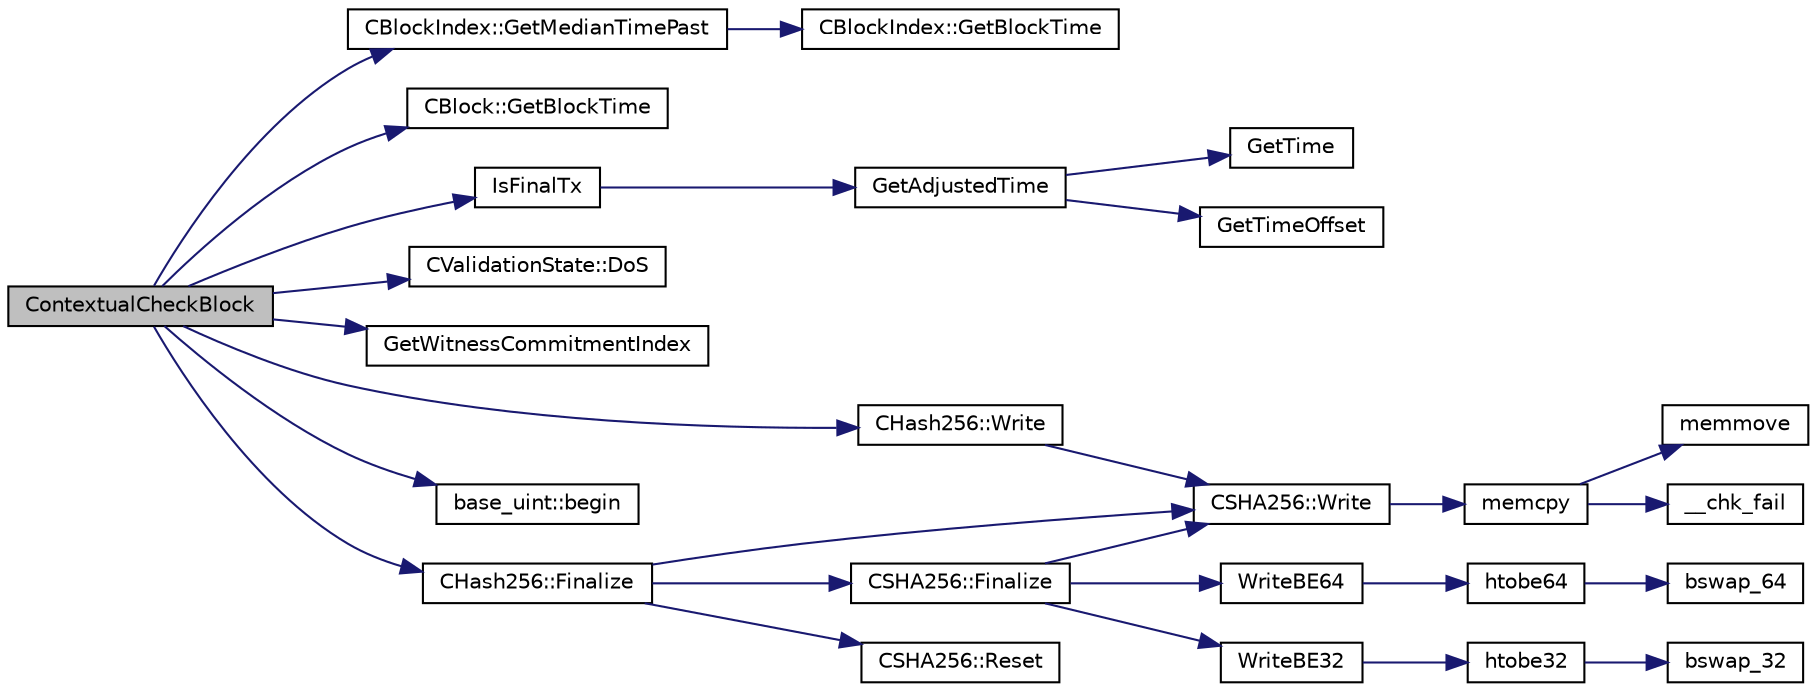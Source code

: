 digraph "ContextualCheckBlock"
{
  edge [fontname="Helvetica",fontsize="10",labelfontname="Helvetica",labelfontsize="10"];
  node [fontname="Helvetica",fontsize="10",shape=record];
  rankdir="LR";
  Node2451 [label="ContextualCheckBlock",height=0.2,width=0.4,color="black", fillcolor="grey75", style="filled", fontcolor="black"];
  Node2451 -> Node2452 [color="midnightblue",fontsize="10",style="solid",fontname="Helvetica"];
  Node2452 [label="CBlockIndex::GetMedianTimePast",height=0.2,width=0.4,color="black", fillcolor="white", style="filled",URL="$d3/dbd/class_c_block_index.html#aa9bd0ab02cf8b9c866618cee3a5a0583"];
  Node2452 -> Node2453 [color="midnightblue",fontsize="10",style="solid",fontname="Helvetica"];
  Node2453 [label="CBlockIndex::GetBlockTime",height=0.2,width=0.4,color="black", fillcolor="white", style="filled",URL="$d3/dbd/class_c_block_index.html#a9fe0d4463c07c466f66252e8eec25f5c"];
  Node2451 -> Node2454 [color="midnightblue",fontsize="10",style="solid",fontname="Helvetica"];
  Node2454 [label="CBlock::GetBlockTime",height=0.2,width=0.4,color="black", fillcolor="white", style="filled",URL="$d3/d51/class_c_block.html#a4fa8201373b08e0ee4b4c678b8f2c4aa"];
  Node2451 -> Node2455 [color="midnightblue",fontsize="10",style="solid",fontname="Helvetica"];
  Node2455 [label="IsFinalTx",height=0.2,width=0.4,color="black", fillcolor="white", style="filled",URL="$df/d0a/main_8cpp.html#adc332cd7ac94e639bb4239618341be19"];
  Node2455 -> Node2456 [color="midnightblue",fontsize="10",style="solid",fontname="Helvetica"];
  Node2456 [label="GetAdjustedTime",height=0.2,width=0.4,color="black", fillcolor="white", style="filled",URL="$df/d2d/util_8cpp.html#a09f81b9c7650f898cf3cf305b87547e6"];
  Node2456 -> Node2457 [color="midnightblue",fontsize="10",style="solid",fontname="Helvetica"];
  Node2457 [label="GetTime",height=0.2,width=0.4,color="black", fillcolor="white", style="filled",URL="$df/d2d/util_8cpp.html#a46fac5fba8ba905b5f9acb364f5d8c6f"];
  Node2456 -> Node2458 [color="midnightblue",fontsize="10",style="solid",fontname="Helvetica"];
  Node2458 [label="GetTimeOffset",height=0.2,width=0.4,color="black", fillcolor="white", style="filled",URL="$df/d2d/util_8cpp.html#a50ca5344c75631267633f15cfe5e983e"];
  Node2451 -> Node2459 [color="midnightblue",fontsize="10",style="solid",fontname="Helvetica"];
  Node2459 [label="CValidationState::DoS",height=0.2,width=0.4,color="black", fillcolor="white", style="filled",URL="$d5/df6/class_c_validation_state.html#a3c6786d00da8d1c5df25b4c3876409e8"];
  Node2451 -> Node2460 [color="midnightblue",fontsize="10",style="solid",fontname="Helvetica"];
  Node2460 [label="GetWitnessCommitmentIndex",height=0.2,width=0.4,color="black", fillcolor="white", style="filled",URL="$dd/d7d/validation_8cpp.html#aefbbe9094bd65ee8f223534a7dfe9987"];
  Node2451 -> Node2461 [color="midnightblue",fontsize="10",style="solid",fontname="Helvetica"];
  Node2461 [label="CHash256::Write",height=0.2,width=0.4,color="black", fillcolor="white", style="filled",URL="$d4/dec/class_c_hash256.html#a9cc25033c6435cb28e2e8e377c949a7a"];
  Node2461 -> Node2462 [color="midnightblue",fontsize="10",style="solid",fontname="Helvetica"];
  Node2462 [label="CSHA256::Write",height=0.2,width=0.4,color="black", fillcolor="white", style="filled",URL="$d7/d2e/class_c_s_h_a256.html#a9d7de520a562655da85349372820c883"];
  Node2462 -> Node2463 [color="midnightblue",fontsize="10",style="solid",fontname="Helvetica"];
  Node2463 [label="memcpy",height=0.2,width=0.4,color="black", fillcolor="white", style="filled",URL="$d5/d9f/glibc__compat_8cpp.html#a0f46826ab0466591e136db24394923cf"];
  Node2463 -> Node2464 [color="midnightblue",fontsize="10",style="solid",fontname="Helvetica"];
  Node2464 [label="memmove",height=0.2,width=0.4,color="black", fillcolor="white", style="filled",URL="$d5/d9f/glibc__compat_8cpp.html#a9778d49e9029dd75bc53ecbbf9f5e9a1"];
  Node2463 -> Node2465 [color="midnightblue",fontsize="10",style="solid",fontname="Helvetica"];
  Node2465 [label="__chk_fail",height=0.2,width=0.4,color="black", fillcolor="white", style="filled",URL="$d5/d9f/glibc__compat_8cpp.html#a424ac71631da5ada2976630ff67051d1"];
  Node2451 -> Node2466 [color="midnightblue",fontsize="10",style="solid",fontname="Helvetica"];
  Node2466 [label="base_uint::begin",height=0.2,width=0.4,color="black", fillcolor="white", style="filled",URL="$da/df7/classbase__uint.html#aaa32054bf4e8fbb31d54a75f6065174d"];
  Node2451 -> Node2467 [color="midnightblue",fontsize="10",style="solid",fontname="Helvetica"];
  Node2467 [label="CHash256::Finalize",height=0.2,width=0.4,color="black", fillcolor="white", style="filled",URL="$d4/dec/class_c_hash256.html#aa8a70c1b7cf24ce7d00240a1131cf4e7"];
  Node2467 -> Node2468 [color="midnightblue",fontsize="10",style="solid",fontname="Helvetica"];
  Node2468 [label="CSHA256::Finalize",height=0.2,width=0.4,color="black", fillcolor="white", style="filled",URL="$d7/d2e/class_c_s_h_a256.html#a4259230be0caefa590bc324fc12b9b90"];
  Node2468 -> Node2469 [color="midnightblue",fontsize="10",style="solid",fontname="Helvetica"];
  Node2469 [label="WriteBE64",height=0.2,width=0.4,color="black", fillcolor="white", style="filled",URL="$dc/d54/common_8h.html#ab960e95bf479af0a88a20800366b6131"];
  Node2469 -> Node2470 [color="midnightblue",fontsize="10",style="solid",fontname="Helvetica"];
  Node2470 [label="htobe64",height=0.2,width=0.4,color="black", fillcolor="white", style="filled",URL="$d1/d84/endian_8h.html#a55844e5fbe9a8ab3e9793335a16e2efc"];
  Node2470 -> Node2471 [color="midnightblue",fontsize="10",style="solid",fontname="Helvetica"];
  Node2471 [label="bswap_64",height=0.2,width=0.4,color="black", fillcolor="white", style="filled",URL="$db/dc9/byteswap_8h.html#aaf6a6e8515061fb001505d3b9f6164e2"];
  Node2468 -> Node2462 [color="midnightblue",fontsize="10",style="solid",fontname="Helvetica"];
  Node2468 -> Node2472 [color="midnightblue",fontsize="10",style="solid",fontname="Helvetica"];
  Node2472 [label="WriteBE32",height=0.2,width=0.4,color="black", fillcolor="white", style="filled",URL="$dc/d54/common_8h.html#aa3a53ff883fd14480eb603d00123a74a"];
  Node2472 -> Node2473 [color="midnightblue",fontsize="10",style="solid",fontname="Helvetica"];
  Node2473 [label="htobe32",height=0.2,width=0.4,color="black", fillcolor="white", style="filled",URL="$d1/d84/endian_8h.html#a3ca91566984b6dca7a0f6fc2694a203c"];
  Node2473 -> Node2474 [color="midnightblue",fontsize="10",style="solid",fontname="Helvetica"];
  Node2474 [label="bswap_32",height=0.2,width=0.4,color="black", fillcolor="white", style="filled",URL="$db/dc9/byteswap_8h.html#acdd5094f58e4c6e2b0176654b7f20e1c"];
  Node2467 -> Node2475 [color="midnightblue",fontsize="10",style="solid",fontname="Helvetica"];
  Node2475 [label="CSHA256::Reset",height=0.2,width=0.4,color="black", fillcolor="white", style="filled",URL="$d7/d2e/class_c_s_h_a256.html#a2122395dd5604990eaa0077b43a0e8d4"];
  Node2467 -> Node2462 [color="midnightblue",fontsize="10",style="solid",fontname="Helvetica"];
}
